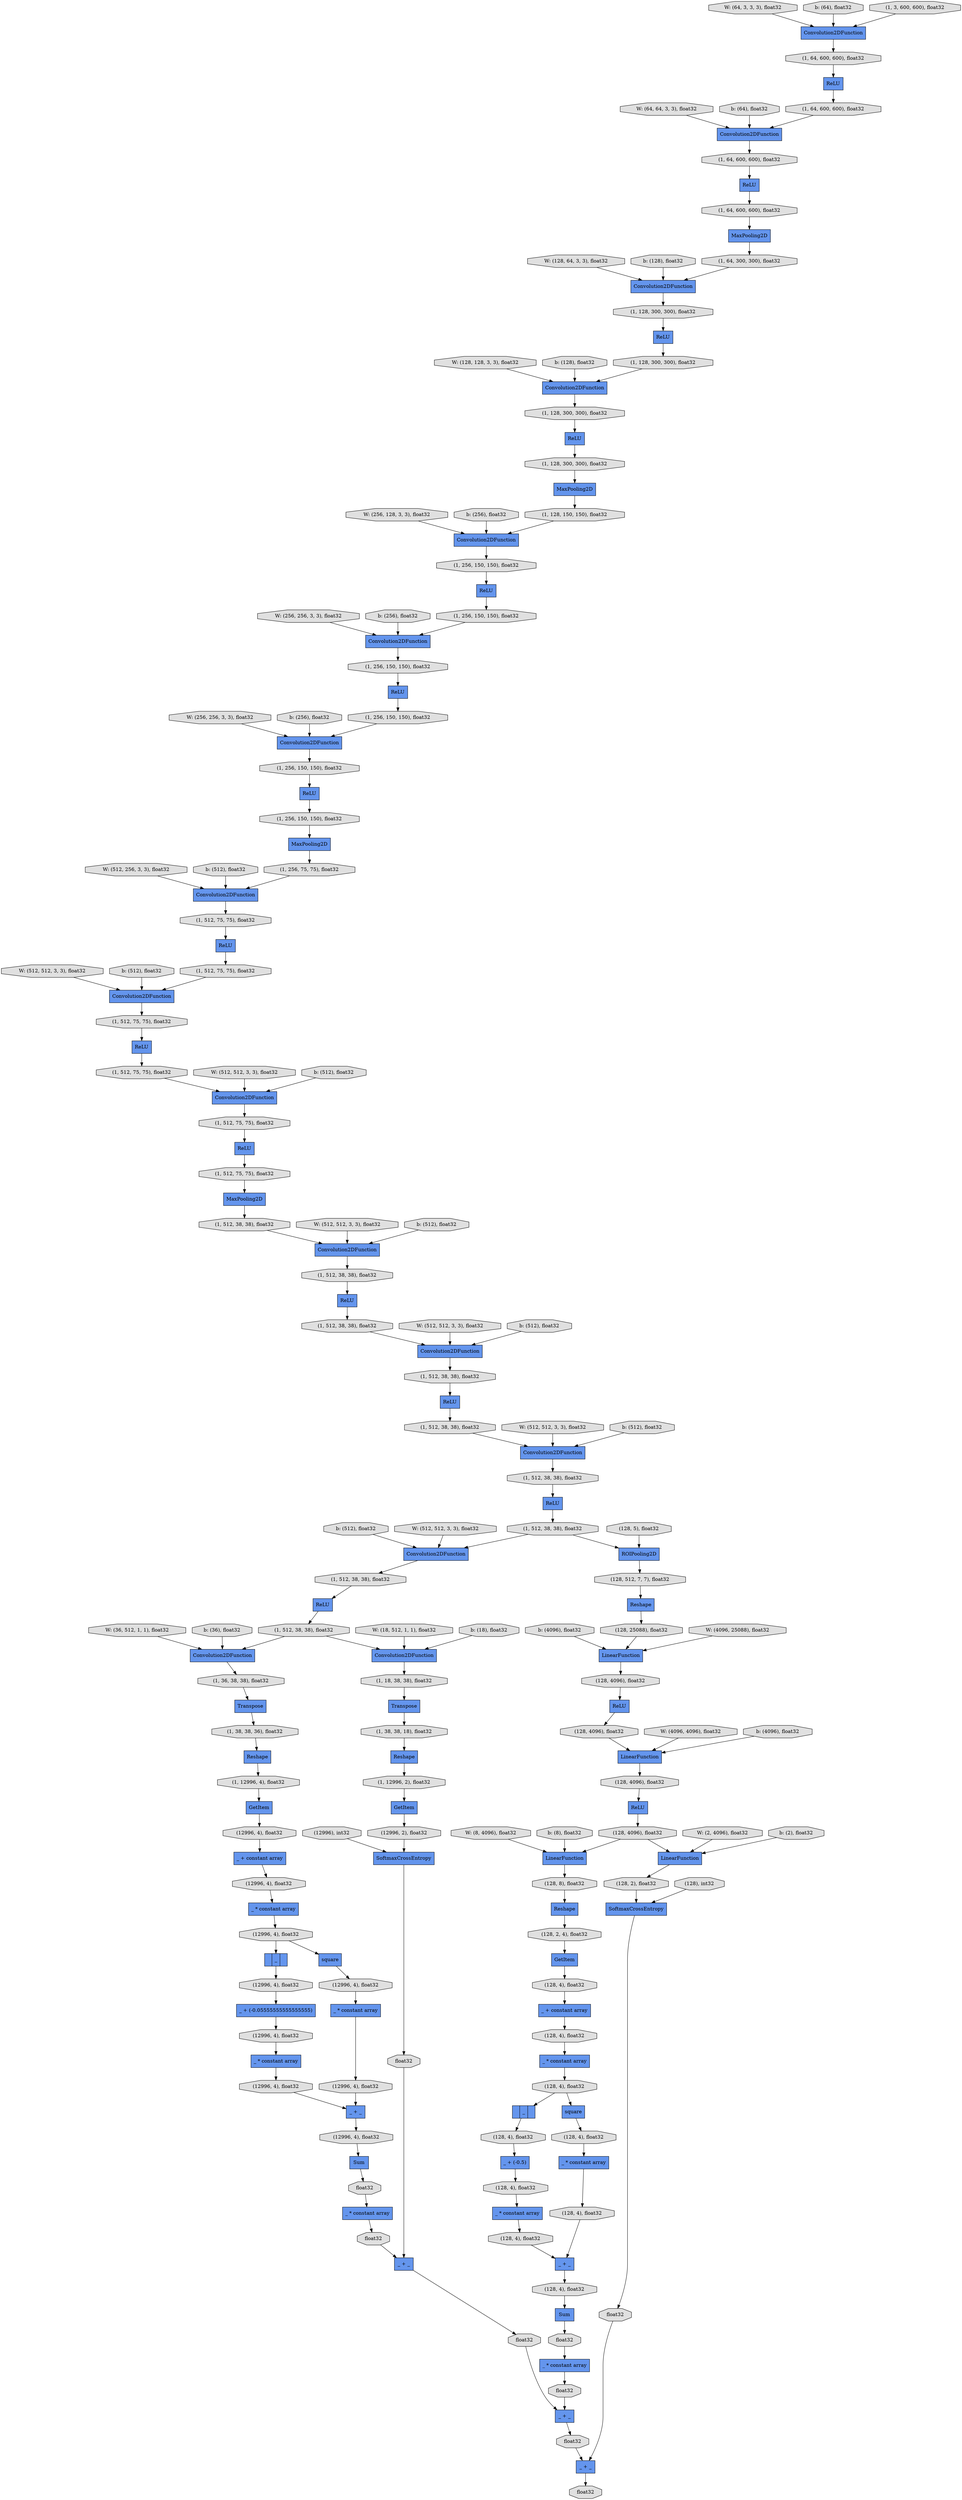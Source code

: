 digraph graphname{rankdir=TB;140190082998344 [label="(1, 38, 38, 18), float32",style="filled",shape="octagon",fillcolor="#E0E0E0"];140190082957440 [label="Convolution2DFunction",style="filled",shape="record",fillcolor="#6495ED"];140190094549120 [label="W: (128, 64, 3, 3), float32",style="filled",shape="octagon",fillcolor="#E0E0E0"];140190082949016 [label="ReLU",style="filled",shape="record",fillcolor="#6495ED"];140190082998512 [label="(12996, 4), float32",style="filled",shape="octagon",fillcolor="#E0E0E0"];140190094549344 [label="b: (128), float32",style="filled",shape="octagon",fillcolor="#E0E0E0"];140190082957776 [label="(1, 512, 75, 75), float32",style="filled",shape="octagon",fillcolor="#E0E0E0"];140190082949072 [label="(1, 512, 75, 75), float32",style="filled",shape="octagon",fillcolor="#E0E0E0"];140190082998848 [label="Reshape",style="filled",shape="record",fillcolor="#6495ED"];140190082957944 [label="(1, 512, 75, 75), float32",style="filled",shape="octagon",fillcolor="#E0E0E0"];140190094549624 [label="W: (128, 128, 3, 3), float32",style="filled",shape="octagon",fillcolor="#E0E0E0"];140190082958112 [label="(1, 512, 38, 38), float32",style="filled",shape="octagon",fillcolor="#E0E0E0"];140190082958168 [label="Convolution2DFunction",style="filled",shape="record",fillcolor="#6495ED"];140190094549848 [label="b: (128), float32",style="filled",shape="octagon",fillcolor="#E0E0E0"];140190082958280 [label="Convolution2DFunction",style="filled",shape="record",fillcolor="#6495ED"];140190094550128 [label="W: (256, 128, 3, 3), float32",style="filled",shape="octagon",fillcolor="#E0E0E0"];140190082999464 [label="(1, 12996, 2), float32",style="filled",shape="octagon",fillcolor="#E0E0E0"];140190082958504 [label="(1, 512, 38, 38), float32",style="filled",shape="octagon",fillcolor="#E0E0E0"];140190082958672 [label="ReLU",style="filled",shape="record",fillcolor="#6495ED"];140190094550352 [label="b: (256), float32",style="filled",shape="octagon",fillcolor="#E0E0E0"];140190082958784 [label="(1, 512, 38, 38), float32",style="filled",shape="octagon",fillcolor="#E0E0E0"];140190082999800 [label="(12996, 2), float32",style="filled",shape="octagon",fillcolor="#E0E0E0"];140190094550632 [label="W: (256, 256, 3, 3), float32",style="filled",shape="octagon",fillcolor="#E0E0E0"];140190082959120 [label="(1, 512, 38, 38), float32",style="filled",shape="octagon",fillcolor="#E0E0E0"];140190094550856 [label="b: (256), float32",style="filled",shape="octagon",fillcolor="#E0E0E0"];140190082959232 [label="ReLU",style="filled",shape="record",fillcolor="#6495ED"];140190082959288 [label="(1, 512, 38, 38), float32",style="filled",shape="octagon",fillcolor="#E0E0E0"];140190083000360 [label="ROIPooling2D",style="filled",shape="record",fillcolor="#6495ED"];140190094551136 [label="W: (256, 256, 3, 3), float32",style="filled",shape="octagon",fillcolor="#E0E0E0"];140190083000528 [label="Reshape",style="filled",shape="record",fillcolor="#6495ED"];140190083000584 [label="(128, 5), float32",style="filled",shape="octagon",fillcolor="#E0E0E0"];140190082959680 [label="(1, 512, 38, 38), float32",style="filled",shape="octagon",fillcolor="#E0E0E0"];140190094551360 [label="b: (256), float32",style="filled",shape="octagon",fillcolor="#E0E0E0"];140190082959792 [label="ReLU",style="filled",shape="record",fillcolor="#6495ED"];140190082959848 [label="(1, 512, 38, 38), float32",style="filled",shape="octagon",fillcolor="#E0E0E0"];140190094551640 [label="W: (512, 256, 3, 3), float32",style="filled",shape="octagon",fillcolor="#E0E0E0"];140190083000976 [label="(128, 512, 7, 7), float32",style="filled",shape="octagon",fillcolor="#E0E0E0"];140190082960128 [label="(1, 512, 38, 38), float32",style="filled",shape="octagon",fillcolor="#E0E0E0"];140190094551864 [label="b: (512), float32",style="filled",shape="octagon",fillcolor="#E0E0E0"];140190082960240 [label="(1, 38, 38, 36), float32",style="filled",shape="octagon",fillcolor="#E0E0E0"];140190083001200 [label="ReLU",style="filled",shape="record",fillcolor="#6495ED"];140190082960352 [label="GetItem",style="filled",shape="record",fillcolor="#6495ED"];140190083001312 [label="(128, 25088), float32",style="filled",shape="octagon",fillcolor="#E0E0E0"];140190083001368 [label="LinearFunction",style="filled",shape="record",fillcolor="#6495ED"];140190094552144 [label="W: (512, 512, 3, 3), float32",style="filled",shape="octagon",fillcolor="#E0E0E0"];140190110436432 [label="W: (64, 3, 3, 3), float32",style="filled",shape="octagon",fillcolor="#E0E0E0"];140190083001536 [label="LinearFunction",style="filled",shape="record",fillcolor="#6495ED"];140190082960576 [label="(1, 36, 38, 38), float32",style="filled",shape="octagon",fillcolor="#E0E0E0"];140190083001592 [label="(128, 4096), float32",style="filled",shape="octagon",fillcolor="#E0E0E0"];140190082960688 [label="Transpose",style="filled",shape="record",fillcolor="#6495ED"];140190094552368 [label="b: (512), float32",style="filled",shape="octagon",fillcolor="#E0E0E0"];140190110436656 [label="b: (64), float32",style="filled",shape="octagon",fillcolor="#E0E0E0"];140190082960744 [label="Reshape",style="filled",shape="record",fillcolor="#6495ED"];140190083001816 [label="(128, 4096), float32",style="filled",shape="octagon",fillcolor="#E0E0E0"];140190083001928 [label="ReLU",style="filled",shape="record",fillcolor="#6495ED"];140190094552648 [label="W: (512, 512, 3, 3), float32",style="filled",shape="octagon",fillcolor="#E0E0E0"];140190110436936 [label="W: (64, 64, 3, 3), float32",style="filled",shape="octagon",fillcolor="#E0E0E0"];140190083001984 [label="LinearFunction",style="filled",shape="record",fillcolor="#6495ED"];140190083002040 [label="(128, 4096), float32",style="filled",shape="octagon",fillcolor="#E0E0E0"];140190082961136 [label="(1, 12996, 4), float32",style="filled",shape="octagon",fillcolor="#E0E0E0"];140190110437160 [label="b: (64), float32",style="filled",shape="octagon",fillcolor="#E0E0E0"];140190082961248 [label="(1, 18, 38, 38), float32",style="filled",shape="octagon",fillcolor="#E0E0E0"];140190094552928 [label="b: (512), float32",style="filled",shape="octagon",fillcolor="#E0E0E0"];140190082961304 [label="GetItem",style="filled",shape="record",fillcolor="#6495ED"];140190082961360 [label="Transpose",style="filled",shape="record",fillcolor="#6495ED"];140190083043400 [label="(128, 4096), float32",style="filled",shape="octagon",fillcolor="#E0E0E0"];140190094585928 [label="W: (4096, 25088), float32",style="filled",shape="octagon",fillcolor="#E0E0E0"];140190083109048 [label="GetItem",style="filled",shape="record",fillcolor="#6495ED"];140190083043512 [label="LinearFunction",style="filled",shape="record",fillcolor="#6495ED"];140190094569656 [label="W: (512, 512, 3, 3), float32",style="filled",shape="octagon",fillcolor="#E0E0E0"];140190082945208 [label="(1, 128, 300, 300), float32",style="filled",shape="octagon",fillcolor="#E0E0E0"];140190083043624 [label="(128, 8), float32",style="filled",shape="octagon",fillcolor="#E0E0E0"];140190082945320 [label="Convolution2DFunction",style="filled",shape="record",fillcolor="#6495ED"];140190083133848 [label="float32",style="filled",shape="octagon",fillcolor="#E0E0E0"];140190083133904 [label="_ + _",style="filled",shape="record",fillcolor="#6495ED"];140190083133960 [label="_ + _",style="filled",shape="record",fillcolor="#6495ED"];140190083109384 [label="float32",style="filled",shape="octagon",fillcolor="#E0E0E0"];140190094586376 [label="b: (4096), float32",style="filled",shape="octagon",fillcolor="#E0E0E0"];140190094569992 [label="b: (512), float32",style="filled",shape="octagon",fillcolor="#E0E0E0"];140190083134016 [label="float32",style="filled",shape="octagon",fillcolor="#E0E0E0"];140190083043904 [label="(128, 2), float32",style="filled",shape="octagon",fillcolor="#E0E0E0"];140190082945600 [label="(1, 128, 300, 300), float32",style="filled",shape="octagon",fillcolor="#E0E0E0"];140190082945656 [label="MaxPooling2D",style="filled",shape="record",fillcolor="#6495ED"];140191576765048 [label="Convolution2DFunction",style="filled",shape="record",fillcolor="#6495ED"];140190083109608 [label="(128, 2, 4), float32",style="filled",shape="octagon",fillcolor="#E0E0E0"];140190094586600 [label="W: (4096, 4096), float32",style="filled",shape="octagon",fillcolor="#E0E0E0"];140190082945768 [label="(1, 128, 300, 300), float32",style="filled",shape="octagon",fillcolor="#E0E0E0"];140190083134240 [label="float32",style="filled",shape="octagon",fillcolor="#E0E0E0"];140190094570272 [label="W: (512, 512, 3, 3), float32",style="filled",shape="octagon",fillcolor="#E0E0E0"];140190082945936 [label="(1, 128, 150, 150), float32",style="filled",shape="octagon",fillcolor="#E0E0E0"];140190083134408 [label="float32",style="filled",shape="octagon",fillcolor="#E0E0E0"];140190082945992 [label="Convolution2DFunction",style="filled",shape="record",fillcolor="#6495ED"];140190083044352 [label="_ + constant array",style="filled",shape="record",fillcolor="#6495ED"];140190094734336 [label="(1, 512, 38, 38), float32",style="filled",shape="octagon",fillcolor="#E0E0E0"];140190082946104 [label="Convolution2DFunction",style="filled",shape="record",fillcolor="#6495ED"];140190094570608 [label="b: (512), float32",style="filled",shape="octagon",fillcolor="#E0E0E0"];140190094587048 [label="b: (4096), float32",style="filled",shape="octagon",fillcolor="#E0E0E0"];140190094734504 [label="Convolution2DFunction",style="filled",shape="record",fillcolor="#6495ED"];140190083044576 [label="_ * constant array",style="filled",shape="record",fillcolor="#6495ED"];140190083110168 [label="(128, 4), float32",style="filled",shape="octagon",fillcolor="#E0E0E0"];140190083044632 [label="|_|",style="filled",shape="record",fillcolor="#6495ED"];140190085518616 [label="Convolution2DFunction",style="filled",shape="record",fillcolor="#6495ED"];140190082946328 [label="(1, 256, 150, 150), float32",style="filled",shape="octagon",fillcolor="#E0E0E0"];140190083044688 [label="(12996, 4), float32",style="filled",shape="octagon",fillcolor="#E0E0E0"];140190094587272 [label="W: (8, 4096), float32",style="filled",shape="octagon",fillcolor="#E0E0E0"];140190094570888 [label="W: (512, 512, 3, 3), float32",style="filled",shape="octagon",fillcolor="#E0E0E0"];140190082946440 [label="Convolution2DFunction",style="filled",shape="record",fillcolor="#6495ED"];140190085518728 [label="Convolution2DFunction",style="filled",shape="record",fillcolor="#6495ED"];140190085518784 [label="Convolution2DFunction",style="filled",shape="record",fillcolor="#6495ED"];140190082946496 [label="ReLU",style="filled",shape="record",fillcolor="#6495ED"];140190083044856 [label="_ * constant array",style="filled",shape="record",fillcolor="#6495ED"];140190083110392 [label="_ + constant array",style="filled",shape="record",fillcolor="#6495ED"];140190094571000 [label="W: (36, 512, 1, 1), float32",style="filled",shape="octagon",fillcolor="#E0E0E0"];140190083110448 [label="_ * constant array",style="filled",shape="record",fillcolor="#6495ED"];140190083044912 [label="(12996, 4), float32",style="filled",shape="octagon",fillcolor="#E0E0E0"];140190082946608 [label="(1, 256, 150, 150), float32",style="filled",shape="octagon",fillcolor="#E0E0E0"];140190083110504 [label="_ * constant array",style="filled",shape="record",fillcolor="#6495ED"];140190083110560 [label="|_|",style="filled",shape="record",fillcolor="#6495ED"];140190085519008 [label="ReLU",style="filled",shape="record",fillcolor="#6495ED"];140190083110616 [label="(128, 4), float32",style="filled",shape="octagon",fillcolor="#E0E0E0"];140190094735064 [label="ReLU",style="filled",shape="record",fillcolor="#6495ED"];140190094571224 [label="b: (512), float32",style="filled",shape="octagon",fillcolor="#E0E0E0"];140190085519064 [label="(1, 3, 600, 600), float32",style="filled",shape="octagon",fillcolor="#E0E0E0"];140190094587720 [label="b: (8), float32",style="filled",shape="octagon",fillcolor="#E0E0E0"];140190082946944 [label="(1, 256, 150, 150), float32",style="filled",shape="octagon",fillcolor="#E0E0E0"];140190085519232 [label="(1, 64, 600, 600), float32",style="filled",shape="octagon",fillcolor="#E0E0E0"];140190083110840 [label="(128, 4), float32",style="filled",shape="octagon",fillcolor="#E0E0E0"];140190083045360 [label="(12996, 4), float32",style="filled",shape="octagon",fillcolor="#E0E0E0"];140190082947056 [label="ReLU",style="filled",shape="record",fillcolor="#6495ED"];140190094587944 [label="W: (2, 4096), float32",style="filled",shape="octagon",fillcolor="#E0E0E0"];140190083111008 [label="(128, 4), float32",style="filled",shape="octagon",fillcolor="#E0E0E0"];140190083045472 [label="square",style="filled",shape="record",fillcolor="#6495ED"];140190082947168 [label="(1, 256, 150, 150), float32",style="filled",shape="octagon",fillcolor="#E0E0E0"];140190083111120 [label="square",style="filled",shape="record",fillcolor="#6495ED"];140190083045584 [label="_ + (-0.05555555555555555)",style="filled",shape="record",fillcolor="#6495ED"];140190094571784 [label="b: (18), float32",style="filled",shape="octagon",fillcolor="#E0E0E0"];140190083045696 [label="_ * constant array",style="filled",shape="record",fillcolor="#6495ED"];140190083111344 [label="_ + (-0.5)",style="filled",shape="record",fillcolor="#6495ED"];140190094571952 [label="W: (18, 512, 1, 1), float32",style="filled",shape="octagon",fillcolor="#E0E0E0"];140190082947504 [label="(1, 256, 150, 150), float32",style="filled",shape="octagon",fillcolor="#E0E0E0"];140190094588392 [label="b: (2), float32",style="filled",shape="octagon",fillcolor="#E0E0E0"];140190085519848 [label="Convolution2DFunction",style="filled",shape="record",fillcolor="#6495ED"];140190083111456 [label="_ * constant array",style="filled",shape="record",fillcolor="#6495ED"];140190083045920 [label="(12996, 4), float32",style="filled",shape="octagon",fillcolor="#E0E0E0"];140190082947616 [label="ReLU",style="filled",shape="record",fillcolor="#6495ED"];140190083111568 [label="(128, 4), float32",style="filled",shape="octagon",fillcolor="#E0E0E0"];140190082947728 [label="(1, 256, 150, 150), float32",style="filled",shape="octagon",fillcolor="#E0E0E0"];140190085520016 [label="ReLU",style="filled",shape="record",fillcolor="#6495ED"];140190094572232 [label="b: (512), float32",style="filled",shape="octagon",fillcolor="#E0E0E0"];140190085521304 [label="MaxPooling2D",style="filled",shape="record",fillcolor="#6495ED"];140190083046144 [label="(12996, 4), float32",style="filled",shape="octagon",fillcolor="#E0E0E0"];140190085520128 [label="(1, 64, 600, 600), float32",style="filled",shape="octagon",fillcolor="#E0E0E0"];140190082947896 [label="(1, 256, 75, 75), float32",style="filled",shape="octagon",fillcolor="#E0E0E0"];140190085520184 [label="MaxPooling2D",style="filled",shape="record",fillcolor="#6495ED"];140190083111792 [label="(128, 4), float32",style="filled",shape="octagon",fillcolor="#E0E0E0"];140190083046256 [label="_ + _",style="filled",shape="record",fillcolor="#6495ED"];140190082947952 [label="Convolution2DFunction",style="filled",shape="record",fillcolor="#6495ED"];140190083046312 [label="(12996, 4), float32",style="filled",shape="octagon",fillcolor="#E0E0E0"];140190083046368 [label="_ * constant array",style="filled",shape="record",fillcolor="#6495ED"];140190082948064 [label="Convolution2DFunction",style="filled",shape="record",fillcolor="#6495ED"];140190083111960 [label="_ + _",style="filled",shape="record",fillcolor="#6495ED"];140190083046424 [label="SoftmaxCrossEntropy",style="filled",shape="record",fillcolor="#6495ED"];140190085521360 [label="ReLU",style="filled",shape="record",fillcolor="#6495ED"];140190085520408 [label="(1, 64, 600, 600), float32",style="filled",shape="octagon",fillcolor="#E0E0E0"];140191598132304 [label="Convolution2DFunction",style="filled",shape="record",fillcolor="#6495ED"];140190083112072 [label="(128, 4), float32",style="filled",shape="octagon",fillcolor="#E0E0E0"];140190083046536 [label="Sum",style="filled",shape="record",fillcolor="#6495ED"];140190085520520 [label="ReLU",style="filled",shape="record",fillcolor="#6495ED"];140190083112128 [label="_ * constant array",style="filled",shape="record",fillcolor="#6495ED"];140190083046592 [label="(12996, 4), float32",style="filled",shape="octagon",fillcolor="#E0E0E0"];140190082948288 [label="(1, 512, 75, 75), float32",style="filled",shape="octagon",fillcolor="#E0E0E0"];140190083112184 [label="SoftmaxCrossEntropy",style="filled",shape="record",fillcolor="#6495ED"];140190085520632 [label="(1, 64, 600, 600), float32",style="filled",shape="octagon",fillcolor="#E0E0E0"];140190082948400 [label="ReLU",style="filled",shape="record",fillcolor="#6495ED"];140190083112296 [label="Sum",style="filled",shape="record",fillcolor="#6495ED"];140190083046760 [label="(12996, 4), float32",style="filled",shape="octagon",fillcolor="#E0E0E0"];140190094572904 [label="W: (512, 512, 3, 3), float32",style="filled",shape="octagon",fillcolor="#E0E0E0"];140190082948456 [label="ReLU",style="filled",shape="record",fillcolor="#6495ED"];140190083112352 [label="(128, 4), float32",style="filled",shape="octagon",fillcolor="#E0E0E0"];140190082948568 [label="(1, 512, 75, 75), float32",style="filled",shape="octagon",fillcolor="#E0E0E0"];140190083046928 [label="float32",style="filled",shape="octagon",fillcolor="#E0E0E0"];140190083112520 [label="(128, 4), float32",style="filled",shape="octagon",fillcolor="#E0E0E0"];140190083046984 [label="Reshape",style="filled",shape="record",fillcolor="#6495ED"];140190082948680 [label="MaxPooling2D",style="filled",shape="record",fillcolor="#6495ED"];140190085521024 [label="(1, 64, 300, 300), float32",style="filled",shape="octagon",fillcolor="#E0E0E0"];140190083112632 [label="float32",style="filled",shape="octagon",fillcolor="#E0E0E0"];140190094573240 [label="b: (36), float32",style="filled",shape="octagon",fillcolor="#E0E0E0"];140190083047208 [label="float32",style="filled",shape="octagon",fillcolor="#E0E0E0"];140190082948904 [label="(1, 512, 75, 75), float32",style="filled",shape="octagon",fillcolor="#E0E0E0"];140190085521192 [label="(1, 128, 300, 300), float32",style="filled",shape="octagon",fillcolor="#E0E0E0"];140190083112800 [label="float32",style="filled",shape="octagon",fillcolor="#E0E0E0"];140190083047264 [label="(12996), int32",style="filled",shape="octagon",fillcolor="#E0E0E0"];140190083112856 [label="_ + _",style="filled",shape="record",fillcolor="#6495ED"];140190083112912 [label="(128), int32",style="filled",shape="octagon",fillcolor="#E0E0E0"];140190083044688 -> 140190083044576;140190082949016 -> 140190082949072;140190085519848 -> 140190085520408;140190083133904 -> 140190083134240;140190083000360 -> 140190083000976;140190082961136 -> 140190082961304;140190094550632 -> 140190082945992;140190082998344 -> 140190082998848;140190094550128 -> 140190082945320;140190094571224 -> 140190082958280;140190094587720 -> 140190083001984;140190083047264 -> 140190083046424;140190094570608 -> 140190082958168;140190083044352 -> 140190083044688;140190083001200 -> 140190083001816;140190083045584 -> 140190083046312;140190082947896 -> 140190082946440;140190085521192 -> 140190085521360;140190083112520 -> 140190083112296;140190082959680 -> 140190082959792;140190094586376 -> 140190083001368;140190094573240 -> 140190094734504;140190083001592 -> 140190083001200;140190082949072 -> 140190082948064;140190094572904 -> 140190085518616;140190083046984 -> 140190083109608;140190083001984 -> 140190083043624;140190094552368 -> 140190082947952;140190082945992 -> 140190082946944;140190083046368 -> 140190083046592;140190083043512 -> 140190083043904;140190082947616 -> 140190082947728;140190094570888 -> 140190082958280;140190094569656 -> 140190082957440;140190082945936 -> 140190082945320;140190082959232 -> 140190082959288;140190083110560 -> 140190083111008;140190082945768 -> 140190085521304;140190083045920 -> 140190083045696;140190085520128 -> 140190085519848;140190082960128 -> 140190085518784;140190082945656 -> 140190082947896;140190082959120 -> 140190082959232;140190082960352 -> 140190082999800;140190083046760 -> 140190083046536;140190082946440 -> 140190082948288;140190082947504 -> 140190082947616;140190110437160 -> 140190085519848;140190094571952 -> 140190085518784;140190083046928 -> 140190083044856;140190083134016 -> 140190083133904;140190083112184 -> 140190083133848;140190083000584 -> 140190083000360;140190082945320 -> 140190082946328;140190082958784 -> 140190082958168;140190083046312 -> 140190083046368;140190094549848 -> 140191598132304;140190083044912 -> 140190083045472;140190085521024 -> 140191576765048;140190083111120 -> 140190083111568;140190094570272 -> 140190082958168;140190082998848 -> 140190082999464;140190083047208 -> 140190083112856;140190082948904 -> 140190082949016;140190082946328 -> 140190082946496;140190085519008 -> 140190085520128;140190094587048 -> 140190083001536;140190083111960 -> 140190083112520;140190083110840 -> 140190083111120;140190094734504 -> 140190082960576;140190094551640 -> 140190082946440;140190082959848 -> 140190085518616;140190094549624 -> 140191598132304;140190083111344 -> 140190083112072;140190082958112 -> 140190082957440;140190085520632 -> 140190085520184;140190094552144 -> 140190082947952;140190083046536 -> 140190083046928;140190083110168 -> 140190083110392;140190094571784 -> 140190085518784;140190083044576 -> 140190083044912;140190083046592 -> 140190083046256;140190083043400 -> 140190083043512;140190094571000 -> 140190094734504;140190082946944 -> 140190082947056;140190082947056 -> 140190082947168;140191598132304 -> 140190082945600;140190082945600 -> 140190085520016;140190082960240 -> 140190082960744;140190083046256 -> 140190083046760;140190082998512 -> 140190083044352;140190085518616 -> 140190094734336;140190082960576 -> 140190082960688;140190082959848 -> 140190083000360;140190082957944 -> 140190082948680;140190094551136 -> 140190082946104;140190083110840 -> 140190083110560;140190083110392 -> 140190083110616;140190085520408 -> 140190085520520;140190083110504 -> 140190083112800;140190083111008 -> 140190083111344;140190083046424 -> 140190083109384;140190083112912 -> 140190083112184;140190094585928 -> 140190083001368;140190083110448 -> 140190083110840;140190094569992 -> 140190082957440;140190094552648 -> 140190082948064;140190083109608 -> 140190083109048;140190083000976 -> 140190083000528;140190082999464 -> 140190082960352;140190082960128 -> 140190094734504;140190083044856 -> 140190083047208;140190082948680 -> 140190082958112;140190082958672 -> 140190082958784;140190082948400 -> 140190082957944;140190083133848 -> 140190083133960;140190082958504 -> 140190082958672;140190082961304 -> 140190082998512;140190083045696 -> 140190083046144;140190083109048 -> 140190083110168;140190083110616 -> 140190083110448;140190083043624 -> 140190083046984;140190082946496 -> 140190082946608;140190083044632 -> 140190083045360;140190094551864 -> 140190082946440;140190085521360 -> 140190082945208;140190083001816 -> 140190083001536;140190082948568 -> 140190082947952;140190083044912 -> 140190083044632;140190082959288 -> 140190082958280;140190085520184 -> 140190085521024;140190083134240 -> 140190083133960;140190083002040 -> 140190083001928;140190085520016 -> 140190082945768;140190082957776 -> 140190082948400;140190083043904 -> 140190083112184;140190085521304 -> 140190082945936;140190094549344 -> 140191576765048;140190082948456 -> 140190082948568;140190082960688 -> 140190082960240;140190110436936 -> 140190085519848;140190094587272 -> 140190083001984;140190083112352 -> 140190083111960;140190083111568 -> 140190083111456;140190083112128 -> 140190083112352;140190085518784 -> 140190082961248;140190083111456 -> 140190083111792;140190083045472 -> 140190083045920;140190083001536 -> 140190083002040;140190082959792 -> 140190082959848;140190083112296 -> 140190083112632;140190082961360 -> 140190082998344;140190082946104 -> 140190082947504;140190083001928 -> 140190083043400;140190083046144 -> 140190083046256;140190083001368 -> 140190083001592;140190094572232 -> 140190085518616;140190082946608 -> 140190082945992;140190094550352 -> 140190082945320;140190082999800 -> 140190083046424;140190083001312 -> 140190083001368;140190083112856 -> 140190083134016;140190083043400 -> 140190083001984;140190094550856 -> 140190082945992;140190085518728 -> 140190085519232;140190083112800 -> 140190083133904;140190083111792 -> 140190083111960;140190083000528 -> 140190083001312;140190082958168 -> 140190082959120;140190082947952 -> 140190082948904;140190094552928 -> 140190082948064;140190082947728 -> 140190082945656;140190085520520 -> 140190085520632;140190094551360 -> 140190082946104;140190083109384 -> 140190083112856;140190094734336 -> 140190094735064;140191576765048 -> 140190085521192;140190110436432 -> 140190085518728;140190110436656 -> 140190085518728;140190094586600 -> 140190083001536;140190082961248 -> 140190082961360;140190082948288 -> 140190082948456;140190083133960 -> 140190083134408;140190085519064 -> 140190085518728;140190083112072 -> 140190083112128;140190082945208 -> 140191598132304;140190094587944 -> 140190083043512;140190082960744 -> 140190082961136;140190094735064 -> 140190082960128;140190082957440 -> 140190082958504;140190094588392 -> 140190083043512;140190082948064 -> 140190082957776;140190082947168 -> 140190082946104;140190083045360 -> 140190083045584;140190082958280 -> 140190082959680;140190094549120 -> 140191576765048;140190085519232 -> 140190085519008;140190083112632 -> 140190083110504;}